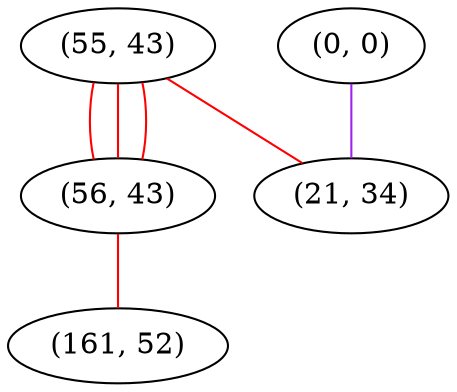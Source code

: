 graph "" {
"(55, 43)";
"(56, 43)";
"(0, 0)";
"(21, 34)";
"(161, 52)";
"(55, 43)" -- "(56, 43)"  [color=red, key=0, weight=1];
"(55, 43)" -- "(56, 43)"  [color=red, key=1, weight=1];
"(55, 43)" -- "(56, 43)"  [color=red, key=2, weight=1];
"(55, 43)" -- "(21, 34)"  [color=red, key=0, weight=1];
"(56, 43)" -- "(161, 52)"  [color=red, key=0, weight=1];
"(0, 0)" -- "(21, 34)"  [color=purple, key=0, weight=4];
}
